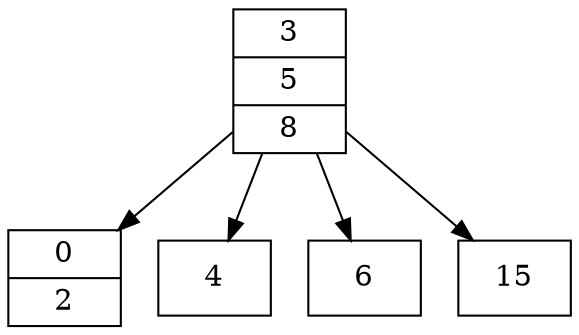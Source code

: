 digraph {
    node [shape = record];
    1442407170 [label="{3|5|8}"]
    1028566121 [label="{0|2}"]
    1118140819 [label="{4}"]
    1975012498 [label="{6}"]
    1808253012 [label="{15}"]
    1442407170 -> 1028566121;
    1442407170 -> 1118140819;
    1442407170 -> 1975012498;
    1442407170 -> 1808253012;
}
